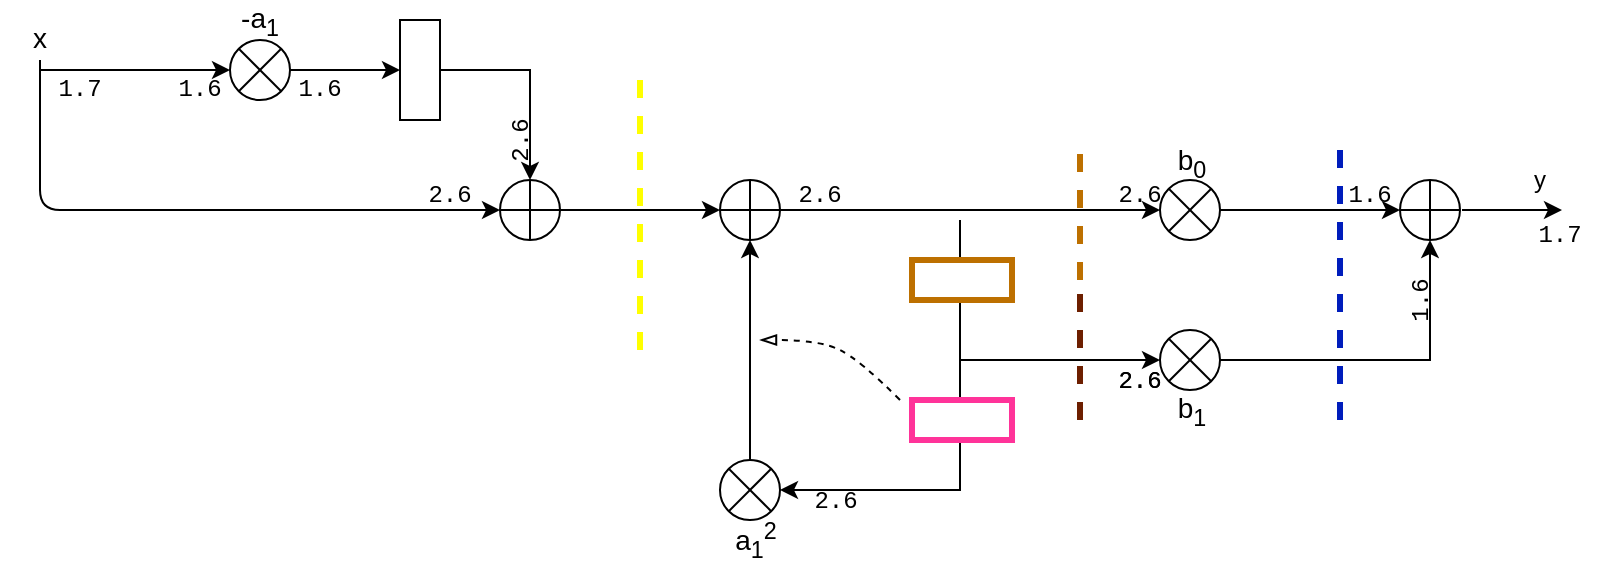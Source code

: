 <mxfile version="13.3.0" type="device"><diagram id="8B1fQgVgus4qjd1lw9ek" name="Page-1"><mxGraphModel dx="1038" dy="547" grid="1" gridSize="10" guides="1" tooltips="1" connect="1" arrows="1" fold="1" page="1" pageScale="1" pageWidth="827" pageHeight="1169" math="0" shadow="0"><root><mxCell id="0"/><mxCell id="1" parent="0"/><mxCell id="h2bHDXQ87eBIZio8uiHm-12" value="" style="edgeStyle=orthogonalEdgeStyle;rounded=0;orthogonalLoop=1;jettySize=auto;html=1;entryX=0.5;entryY=1;entryDx=0;entryDy=0;" edge="1" parent="1" source="h2bHDXQ87eBIZio8uiHm-5" target="h2bHDXQ87eBIZio8uiHm-7"><mxGeometry relative="1" as="geometry"><mxPoint x="270" y="225" as="targetPoint"/></mxGeometry></mxCell><mxCell id="h2bHDXQ87eBIZio8uiHm-5" value="" style="verticalLabelPosition=bottom;verticalAlign=top;html=1;shape=mxgraph.flowchart.or;" vertex="1" parent="1"><mxGeometry x="145" y="210" width="30" height="30" as="geometry"/></mxCell><mxCell id="h2bHDXQ87eBIZio8uiHm-17" value="" style="edgeStyle=orthogonalEdgeStyle;rounded=0;orthogonalLoop=1;jettySize=auto;html=1;" edge="1" parent="1" source="h2bHDXQ87eBIZio8uiHm-6" target="h2bHDXQ87eBIZio8uiHm-16"><mxGeometry relative="1" as="geometry"/></mxCell><mxCell id="h2bHDXQ87eBIZio8uiHm-6" value="" style="verticalLabelPosition=bottom;verticalAlign=top;html=1;shape=mxgraph.flowchart.summing_function;" vertex="1" parent="1"><mxGeometry x="280" y="280" width="30" height="30" as="geometry"/></mxCell><mxCell id="h2bHDXQ87eBIZio8uiHm-16" value="" style="verticalLabelPosition=bottom;verticalAlign=top;html=1;shape=mxgraph.flowchart.summing_function;" vertex="1" parent="1"><mxGeometry x="390" y="280" width="30" height="30" as="geometry"/></mxCell><mxCell id="h2bHDXQ87eBIZio8uiHm-14" value="" style="edgeStyle=orthogonalEdgeStyle;rounded=0;orthogonalLoop=1;jettySize=auto;html=1;entryX=0.5;entryY=0;entryDx=0;entryDy=0;entryPerimeter=0;" edge="1" parent="1" source="h2bHDXQ87eBIZio8uiHm-7" target="h2bHDXQ87eBIZio8uiHm-6"><mxGeometry relative="1" as="geometry"><mxPoint x="330" y="225" as="targetPoint"/></mxGeometry></mxCell><mxCell id="h2bHDXQ87eBIZio8uiHm-7" value="" style="rounded=0;whiteSpace=wrap;html=1;direction=south;" vertex="1" parent="1"><mxGeometry x="230" y="200" width="20" height="50" as="geometry"/></mxCell><mxCell id="h2bHDXQ87eBIZio8uiHm-8" value="" style="endArrow=classic;html=1;entryX=0;entryY=0.5;entryDx=0;entryDy=0;entryPerimeter=0;" edge="1" parent="1" target="h2bHDXQ87eBIZio8uiHm-5"><mxGeometry width="50" height="50" relative="1" as="geometry"><mxPoint x="50" y="225" as="sourcePoint"/><mxPoint x="440" y="190" as="targetPoint"/><Array as="points"/></mxGeometry></mxCell><mxCell id="h2bHDXQ87eBIZio8uiHm-15" value="" style="endArrow=classic;html=1;entryX=0;entryY=0.5;entryDx=0;entryDy=0;entryPerimeter=0;" edge="1" parent="1" target="h2bHDXQ87eBIZio8uiHm-6"><mxGeometry width="50" height="50" relative="1" as="geometry"><mxPoint x="50" y="220" as="sourcePoint"/><mxPoint x="440" y="140" as="targetPoint"/><Array as="points"><mxPoint x="50" y="295"/></Array></mxGeometry></mxCell><mxCell id="h2bHDXQ87eBIZio8uiHm-26" value="" style="edgeStyle=orthogonalEdgeStyle;rounded=0;orthogonalLoop=1;jettySize=auto;html=1;entryX=0.5;entryY=1;entryDx=0;entryDy=0;entryPerimeter=0;" edge="1" parent="1" source="h2bHDXQ87eBIZio8uiHm-18" target="h2bHDXQ87eBIZio8uiHm-16"><mxGeometry relative="1" as="geometry"><mxPoint x="405" y="330" as="targetPoint"/></mxGeometry></mxCell><mxCell id="h2bHDXQ87eBIZio8uiHm-32" value="" style="edgeStyle=orthogonalEdgeStyle;rounded=0;orthogonalLoop=1;jettySize=auto;html=1;entryX=1;entryY=0.5;entryDx=0;entryDy=0;entryPerimeter=0;startSize=7;" edge="1" parent="1" target="h2bHDXQ87eBIZio8uiHm-18"><mxGeometry relative="1" as="geometry"><mxPoint x="510" y="300" as="sourcePoint"/><Array as="points"><mxPoint x="510" y="300"/><mxPoint x="510" y="435"/></Array></mxGeometry></mxCell><mxCell id="h2bHDXQ87eBIZio8uiHm-18" value="" style="verticalLabelPosition=bottom;verticalAlign=top;html=1;shape=mxgraph.flowchart.or;" vertex="1" parent="1"><mxGeometry x="390" y="420" width="30" height="30" as="geometry"/></mxCell><mxCell id="h2bHDXQ87eBIZio8uiHm-20" value="&lt;font style=&quot;font-size: 14px&quot;&gt;-a&lt;sub&gt;1&lt;/sub&gt;&lt;/font&gt;" style="text;html=1;strokeColor=none;fillColor=none;align=center;verticalAlign=middle;whiteSpace=wrap;rounded=0;" vertex="1" parent="1"><mxGeometry x="140" y="190" width="40" height="20" as="geometry"/></mxCell><mxCell id="h2bHDXQ87eBIZio8uiHm-21" value="&lt;font style=&quot;font-size: 14px&quot;&gt;a&lt;sub&gt;1&lt;/sub&gt;&lt;sup&gt;2&lt;/sup&gt;&lt;/font&gt;" style="text;html=1;strokeColor=none;fillColor=none;align=center;verticalAlign=middle;whiteSpace=wrap;rounded=0;" vertex="1" parent="1"><mxGeometry x="388" y="450" width="40" height="20" as="geometry"/></mxCell><mxCell id="h2bHDXQ87eBIZio8uiHm-30" value="" style="edgeStyle=orthogonalEdgeStyle;rounded=0;orthogonalLoop=1;jettySize=auto;html=1;entryX=0;entryY=0.5;entryDx=0;entryDy=0;entryPerimeter=0;exitX=1;exitY=0.5;exitDx=0;exitDy=0;exitPerimeter=0;" edge="1" parent="1" source="h2bHDXQ87eBIZio8uiHm-16" target="h2bHDXQ87eBIZio8uiHm-34"><mxGeometry relative="1" as="geometry"><mxPoint x="430" y="295" as="sourcePoint"/><mxPoint x="550" y="295" as="targetPoint"/></mxGeometry></mxCell><mxCell id="h2bHDXQ87eBIZio8uiHm-41" value="" style="edgeStyle=orthogonalEdgeStyle;rounded=0;orthogonalLoop=1;jettySize=auto;html=1;startSize=7;" edge="1" parent="1" source="h2bHDXQ87eBIZio8uiHm-34"><mxGeometry relative="1" as="geometry"><mxPoint x="730" y="295" as="targetPoint"/></mxGeometry></mxCell><mxCell id="h2bHDXQ87eBIZio8uiHm-34" value="" style="verticalLabelPosition=bottom;verticalAlign=top;html=1;shape=mxgraph.flowchart.or;" vertex="1" parent="1"><mxGeometry x="610" y="280" width="30" height="30" as="geometry"/></mxCell><mxCell id="h2bHDXQ87eBIZio8uiHm-36" style="edgeStyle=orthogonalEdgeStyle;rounded=0;orthogonalLoop=1;jettySize=auto;html=1;startSize=7;" edge="1" parent="1" source="h2bHDXQ87eBIZio8uiHm-45" target="h2bHDXQ87eBIZio8uiHm-35"><mxGeometry relative="1" as="geometry"><mxPoint x="510" y="300" as="sourcePoint"/><Array as="points"><mxPoint x="510" y="370"/></Array></mxGeometry></mxCell><mxCell id="h2bHDXQ87eBIZio8uiHm-42" value="" style="edgeStyle=orthogonalEdgeStyle;rounded=0;orthogonalLoop=1;jettySize=auto;html=1;startSize=7;entryX=0.5;entryY=1;entryDx=0;entryDy=0;entryPerimeter=0;" edge="1" parent="1" source="h2bHDXQ87eBIZio8uiHm-35" target="h2bHDXQ87eBIZio8uiHm-43"><mxGeometry relative="1" as="geometry"><mxPoint x="700.84" y="368.85" as="targetPoint"/></mxGeometry></mxCell><mxCell id="h2bHDXQ87eBIZio8uiHm-35" value="" style="verticalLabelPosition=bottom;verticalAlign=top;html=1;shape=mxgraph.flowchart.or;" vertex="1" parent="1"><mxGeometry x="610" y="355" width="30" height="30" as="geometry"/></mxCell><mxCell id="h2bHDXQ87eBIZio8uiHm-43" value="" style="verticalLabelPosition=bottom;verticalAlign=top;html=1;shape=mxgraph.flowchart.summing_function;" vertex="1" parent="1"><mxGeometry x="730" y="280" width="30" height="30" as="geometry"/></mxCell><mxCell id="h2bHDXQ87eBIZio8uiHm-45" value="" style="rounded=0;whiteSpace=wrap;html=1;direction=west;strokeColor=#BD7000;fillColor=#FFFFFF;strokeWidth=3;" vertex="1" parent="1"><mxGeometry x="486" y="320" width="50" height="20" as="geometry"/></mxCell><mxCell id="h2bHDXQ87eBIZio8uiHm-47" value="" style="rounded=0;whiteSpace=wrap;html=1;direction=west;strokeColor=#FF3399;strokeWidth=3;" vertex="1" parent="1"><mxGeometry x="486" y="390" width="50" height="20" as="geometry"/></mxCell><mxCell id="h2bHDXQ87eBIZio8uiHm-48" value="" style="endArrow=none;dashed=1;html=1;fillColor=#f0a30a;strokeColor=#BD7000;strokeWidth=3;" edge="1" parent="1"><mxGeometry width="50" height="50" relative="1" as="geometry"><mxPoint x="570" y="330" as="sourcePoint"/><mxPoint x="570" y="260" as="targetPoint"/><Array as="points"/></mxGeometry></mxCell><mxCell id="h2bHDXQ87eBIZio8uiHm-49" value="" style="endArrow=none;dashed=1;html=1;strokeWidth=3;fillColor=#ffcd28;strokeColor=#FFFF00;gradientColor=#ffa500;" edge="1" parent="1"><mxGeometry width="50" height="50" relative="1" as="geometry"><mxPoint x="350" y="365" as="sourcePoint"/><mxPoint x="350" y="225" as="targetPoint"/><Array as="points"/></mxGeometry></mxCell><mxCell id="h2bHDXQ87eBIZio8uiHm-50" value="" style="endArrow=none;dashed=1;html=1;fillColor=#0050ef;strokeColor=#001DBC;strokeWidth=3;" edge="1" parent="1"><mxGeometry width="50" height="50" relative="1" as="geometry"><mxPoint x="700" y="400" as="sourcePoint"/><mxPoint x="700" y="260" as="targetPoint"/><Array as="points"/></mxGeometry></mxCell><mxCell id="h2bHDXQ87eBIZio8uiHm-52" value="" style="curved=1;endArrow=blockThin;html=1;dashed=1;endFill=0;" edge="1" parent="1"><mxGeometry width="50" height="50" relative="1" as="geometry"><mxPoint x="480" y="390" as="sourcePoint"/><mxPoint x="410" y="360" as="targetPoint"/><Array as="points"><mxPoint x="460" y="370"/><mxPoint x="440" y="360"/></Array></mxGeometry></mxCell><mxCell id="h2bHDXQ87eBIZio8uiHm-53" value="" style="endArrow=none;dashed=1;html=1;fillColor=#a0522d;strokeColor=#6D1F00;strokeWidth=3;" edge="1" parent="1"><mxGeometry width="50" height="50" relative="1" as="geometry"><mxPoint x="570" y="400" as="sourcePoint"/><mxPoint x="570" y="330" as="targetPoint"/><Array as="points"/></mxGeometry></mxCell><mxCell id="h2bHDXQ87eBIZio8uiHm-54" value="&lt;font style=&quot;font-size: 14px&quot;&gt;b&lt;sub&gt;0&lt;/sub&gt;&lt;/font&gt;" style="text;html=1;strokeColor=none;fillColor=none;align=center;verticalAlign=middle;whiteSpace=wrap;rounded=0;" vertex="1" parent="1"><mxGeometry x="606" y="261" width="40" height="20" as="geometry"/></mxCell><mxCell id="h2bHDXQ87eBIZio8uiHm-55" value="&lt;font style=&quot;font-size: 14px&quot;&gt;b&lt;sub&gt;1&lt;/sub&gt;&lt;/font&gt;" style="text;html=1;strokeColor=none;fillColor=none;align=center;verticalAlign=middle;whiteSpace=wrap;rounded=0;" vertex="1" parent="1"><mxGeometry x="606" y="385" width="40" height="20" as="geometry"/></mxCell><mxCell id="h2bHDXQ87eBIZio8uiHm-56" value="" style="endArrow=classic;html=1;strokeColor=#000000;strokeWidth=1;" edge="1" parent="1"><mxGeometry width="50" height="50" relative="1" as="geometry"><mxPoint x="761" y="295" as="sourcePoint"/><mxPoint x="811" y="295" as="targetPoint"/></mxGeometry></mxCell><mxCell id="h2bHDXQ87eBIZio8uiHm-57" value="&lt;font style=&quot;font-size: 14px&quot;&gt;x&lt;/font&gt;" style="text;html=1;strokeColor=none;fillColor=none;align=center;verticalAlign=middle;whiteSpace=wrap;rounded=0;" vertex="1" parent="1"><mxGeometry x="30" y="199" width="40" height="20" as="geometry"/></mxCell><mxCell id="h2bHDXQ87eBIZio8uiHm-58" value="y" style="text;html=1;strokeColor=none;fillColor=none;align=center;verticalAlign=middle;whiteSpace=wrap;rounded=0;" vertex="1" parent="1"><mxGeometry x="780" y="270" width="40" height="20" as="geometry"/></mxCell><mxCell id="h2bHDXQ87eBIZio8uiHm-62" value="&lt;font face=&quot;Courier New&quot;&gt;1.7&lt;/font&gt;" style="text;html=1;strokeColor=none;fillColor=none;align=center;verticalAlign=middle;whiteSpace=wrap;rounded=0;" vertex="1" parent="1"><mxGeometry x="50" y="224" width="40" height="20" as="geometry"/></mxCell><mxCell id="h2bHDXQ87eBIZio8uiHm-63" value="&lt;font face=&quot;Courier New&quot;&gt;1.6&lt;/font&gt;" style="text;html=1;strokeColor=none;fillColor=none;align=center;verticalAlign=middle;whiteSpace=wrap;rounded=0;" vertex="1" parent="1"><mxGeometry x="110" y="224" width="40" height="20" as="geometry"/></mxCell><mxCell id="h2bHDXQ87eBIZio8uiHm-64" value="&lt;font face=&quot;Courier New&quot;&gt;1.6&lt;/font&gt;" style="text;html=1;strokeColor=none;fillColor=none;align=center;verticalAlign=middle;whiteSpace=wrap;rounded=0;" vertex="1" parent="1"><mxGeometry x="170" y="224" width="40" height="20" as="geometry"/></mxCell><mxCell id="h2bHDXQ87eBIZio8uiHm-65" value="&lt;div&gt;&lt;font face=&quot;Courier New&quot;&gt;2.6&lt;/font&gt;&lt;/div&gt;" style="text;html=1;strokeColor=none;fillColor=none;align=center;verticalAlign=middle;whiteSpace=wrap;rounded=0;" vertex="1" parent="1"><mxGeometry x="235" y="277" width="40" height="20" as="geometry"/></mxCell><mxCell id="h2bHDXQ87eBIZio8uiHm-67" value="&lt;div&gt;&lt;font face=&quot;Courier New&quot;&gt;2.6&lt;/font&gt;&lt;/div&gt;" style="text;html=1;strokeColor=none;fillColor=none;align=center;verticalAlign=middle;whiteSpace=wrap;rounded=0;rotation=270;" vertex="1" parent="1"><mxGeometry x="270" y="250" width="40" height="20" as="geometry"/></mxCell><mxCell id="h2bHDXQ87eBIZio8uiHm-68" value="&lt;font face=&quot;Courier New&quot;&gt;2.6&lt;/font&gt;" style="text;html=1;strokeColor=none;fillColor=none;align=center;verticalAlign=middle;whiteSpace=wrap;rounded=0;" vertex="1" parent="1"><mxGeometry x="420" y="277" width="40" height="20" as="geometry"/></mxCell><mxCell id="h2bHDXQ87eBIZio8uiHm-69" value="&lt;font face=&quot;Courier New&quot;&gt;2.6&lt;/font&gt;" style="text;html=1;strokeColor=none;fillColor=none;align=center;verticalAlign=middle;whiteSpace=wrap;rounded=0;" vertex="1" parent="1"><mxGeometry x="428" y="430" width="40" height="20" as="geometry"/></mxCell><mxCell id="h2bHDXQ87eBIZio8uiHm-70" value="&lt;font face=&quot;Courier New&quot;&gt;2.6&lt;/font&gt;" style="text;html=1;strokeColor=none;fillColor=none;align=center;verticalAlign=middle;whiteSpace=wrap;rounded=0;" vertex="1" parent="1"><mxGeometry x="580" y="277" width="40" height="20" as="geometry"/></mxCell><mxCell id="h2bHDXQ87eBIZio8uiHm-71" value="&lt;font face=&quot;Courier New&quot;&gt;2.6&lt;/font&gt;" style="text;html=1;strokeColor=none;fillColor=none;align=center;verticalAlign=middle;whiteSpace=wrap;rounded=0;" vertex="1" parent="1"><mxGeometry x="580" y="370" width="40" height="20" as="geometry"/></mxCell><mxCell id="h2bHDXQ87eBIZio8uiHm-72" value="&lt;font face=&quot;Courier New&quot;&gt;2.6&lt;/font&gt;" style="text;html=1;strokeColor=none;fillColor=none;align=center;verticalAlign=middle;whiteSpace=wrap;rounded=0;" vertex="1" parent="1"><mxGeometry x="580" y="370" width="40" height="20" as="geometry"/></mxCell><mxCell id="h2bHDXQ87eBIZio8uiHm-73" value="&lt;div&gt;&lt;font face=&quot;Courier New&quot;&gt;1.6&lt;/font&gt;&lt;/div&gt;" style="text;html=1;strokeColor=none;fillColor=none;align=center;verticalAlign=middle;whiteSpace=wrap;rounded=0;" vertex="1" parent="1"><mxGeometry x="695" y="277" width="40" height="20" as="geometry"/></mxCell><mxCell id="h2bHDXQ87eBIZio8uiHm-74" value="&lt;div&gt;&lt;font face=&quot;Courier New&quot;&gt;1.6&lt;/font&gt;&lt;/div&gt;" style="text;html=1;strokeColor=none;fillColor=none;align=center;verticalAlign=middle;whiteSpace=wrap;rounded=0;rotation=270;" vertex="1" parent="1"><mxGeometry x="720" y="330" width="40" height="20" as="geometry"/></mxCell><mxCell id="h2bHDXQ87eBIZio8uiHm-75" value="&lt;font face=&quot;Courier New&quot;&gt;1.7&lt;/font&gt;" style="text;html=1;strokeColor=none;fillColor=none;align=center;verticalAlign=middle;whiteSpace=wrap;rounded=0;" vertex="1" parent="1"><mxGeometry x="790" y="297" width="40" height="20" as="geometry"/></mxCell></root></mxGraphModel></diagram></mxfile>